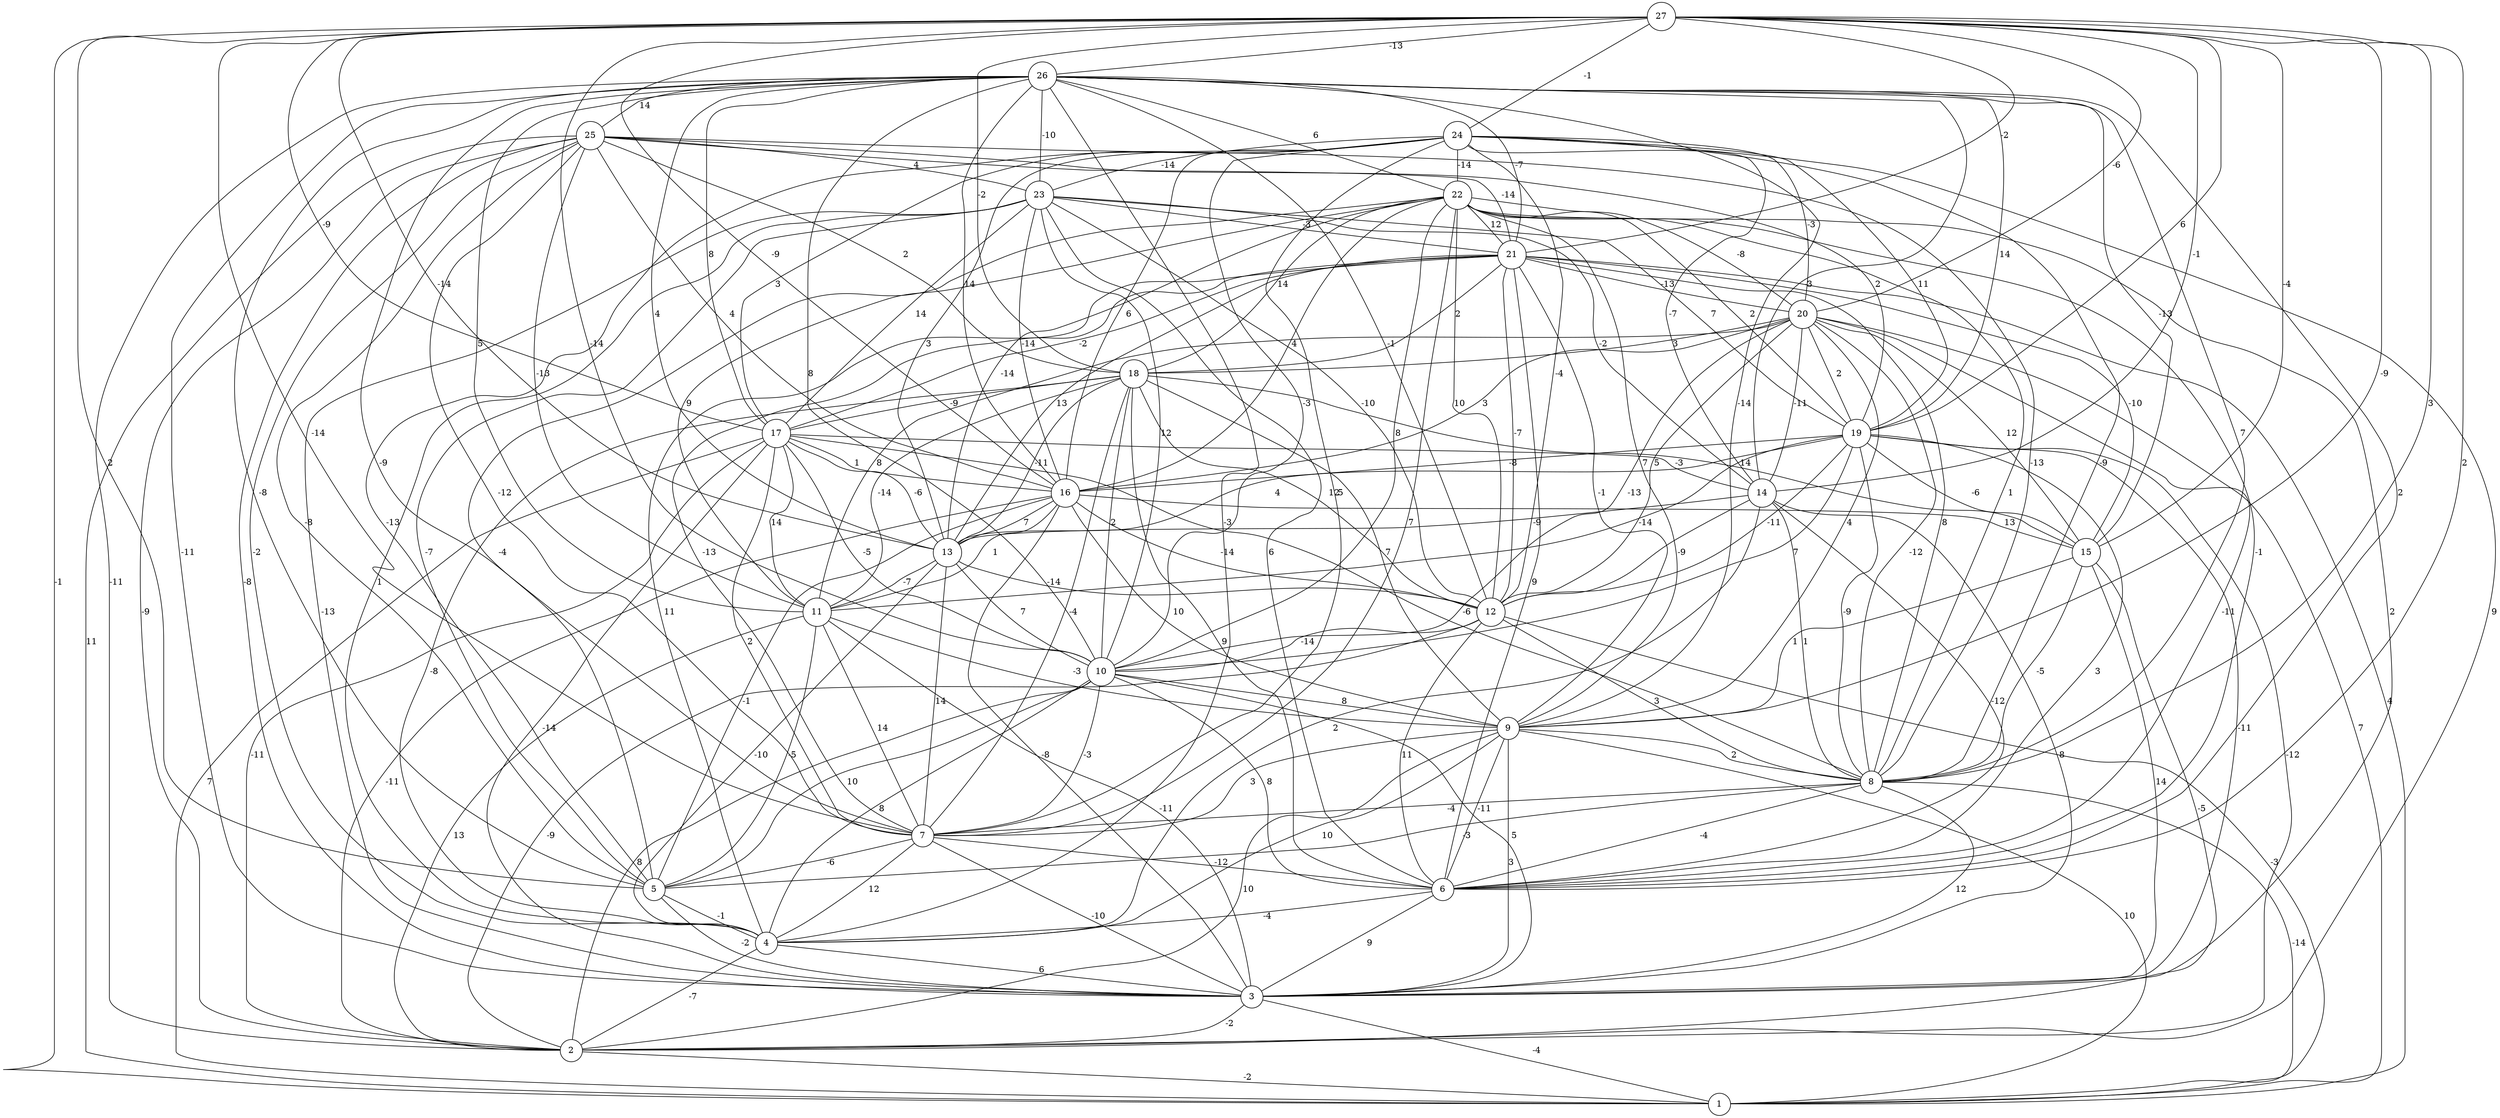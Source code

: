 graph { 
	 fontname="Helvetica,Arial,sans-serif" 
	 node [shape = circle]; 
	 27 -- 1 [label = "-1"];
	 27 -- 5 [label = "2"];
	 27 -- 6 [label = "2"];
	 27 -- 7 [label = "-14"];
	 27 -- 8 [label = "3"];
	 27 -- 9 [label = "-9"];
	 27 -- 10 [label = "-14"];
	 27 -- 13 [label = "-14"];
	 27 -- 14 [label = "-1"];
	 27 -- 15 [label = "-4"];
	 27 -- 16 [label = "-9"];
	 27 -- 17 [label = "-9"];
	 27 -- 18 [label = "-2"];
	 27 -- 19 [label = "6"];
	 27 -- 20 [label = "-6"];
	 27 -- 21 [label = "-2"];
	 27 -- 24 [label = "-1"];
	 27 -- 26 [label = "-13"];
	 26 -- 2 [label = "-11"];
	 26 -- 3 [label = "-11"];
	 26 -- 4 [label = "-3"];
	 26 -- 5 [label = "-8"];
	 26 -- 6 [label = "2"];
	 26 -- 7 [label = "-9"];
	 26 -- 8 [label = "7"];
	 26 -- 9 [label = "-14"];
	 26 -- 10 [label = "8"];
	 26 -- 11 [label = "5"];
	 26 -- 12 [label = "-1"];
	 26 -- 13 [label = "4"];
	 26 -- 14 [label = "-3"];
	 26 -- 15 [label = "-13"];
	 26 -- 16 [label = "14"];
	 26 -- 17 [label = "8"];
	 26 -- 19 [label = "14"];
	 26 -- 21 [label = "-7"];
	 26 -- 22 [label = "6"];
	 26 -- 23 [label = "-10"];
	 26 -- 25 [label = "14"];
	 25 -- 1 [label = "11"];
	 25 -- 2 [label = "-9"];
	 25 -- 3 [label = "-8"];
	 25 -- 4 [label = "-2"];
	 25 -- 5 [label = "-8"];
	 25 -- 7 [label = "-12"];
	 25 -- 8 [label = "-13"];
	 25 -- 11 [label = "-13"];
	 25 -- 16 [label = "4"];
	 25 -- 18 [label = "2"];
	 25 -- 19 [label = "2"];
	 25 -- 21 [label = "-14"];
	 25 -- 23 [label = "4"];
	 24 -- 2 [label = "9"];
	 24 -- 5 [label = "-13"];
	 24 -- 7 [label = "5"];
	 24 -- 8 [label = "-9"];
	 24 -- 10 [label = "-3"];
	 24 -- 12 [label = "-4"];
	 24 -- 13 [label = "3"];
	 24 -- 14 [label = "-7"];
	 24 -- 16 [label = "6"];
	 24 -- 17 [label = "3"];
	 24 -- 19 [label = "11"];
	 24 -- 20 [label = "-3"];
	 24 -- 22 [label = "-14"];
	 24 -- 23 [label = "-14"];
	 23 -- 3 [label = "-13"];
	 23 -- 4 [label = "1"];
	 23 -- 5 [label = "-7"];
	 23 -- 6 [label = "6"];
	 23 -- 10 [label = "12"];
	 23 -- 12 [label = "-10"];
	 23 -- 14 [label = "-2"];
	 23 -- 16 [label = "-14"];
	 23 -- 17 [label = "14"];
	 23 -- 19 [label = "7"];
	 23 -- 21 [label = "-3"];
	 22 -- 3 [label = "2"];
	 22 -- 5 [label = "-4"];
	 22 -- 6 [label = "-1"];
	 22 -- 7 [label = "7"];
	 22 -- 8 [label = "1"];
	 22 -- 9 [label = "7"];
	 22 -- 10 [label = "8"];
	 22 -- 11 [label = "9"];
	 22 -- 12 [label = "10"];
	 22 -- 13 [label = "-14"];
	 22 -- 16 [label = "4"];
	 22 -- 18 [label = "14"];
	 22 -- 19 [label = "2"];
	 22 -- 20 [label = "-8"];
	 22 -- 21 [label = "12"];
	 21 -- 1 [label = "4"];
	 21 -- 4 [label = "11"];
	 21 -- 6 [label = "9"];
	 21 -- 7 [label = "-13"];
	 21 -- 8 [label = "8"];
	 21 -- 9 [label = "-1"];
	 21 -- 12 [label = "-7"];
	 21 -- 13 [label = "13"];
	 21 -- 15 [label = "-10"];
	 21 -- 17 [label = "-2"];
	 21 -- 18 [label = "2"];
	 21 -- 20 [label = "-13"];
	 20 -- 1 [label = "7"];
	 20 -- 6 [label = "-11"];
	 20 -- 8 [label = "-12"];
	 20 -- 9 [label = "4"];
	 20 -- 10 [label = "-13"];
	 20 -- 11 [label = "8"];
	 20 -- 12 [label = "5"];
	 20 -- 14 [label = "-11"];
	 20 -- 15 [label = "12"];
	 20 -- 16 [label = "3"];
	 20 -- 18 [label = "3"];
	 20 -- 19 [label = "2"];
	 19 -- 2 [label = "-12"];
	 19 -- 3 [label = "-11"];
	 19 -- 6 [label = "3"];
	 19 -- 8 [label = "-9"];
	 19 -- 10 [label = "7"];
	 19 -- 11 [label = "-14"];
	 19 -- 12 [label = "-11"];
	 19 -- 13 [label = "4"];
	 19 -- 15 [label = "-6"];
	 19 -- 16 [label = "-8"];
	 18 -- 4 [label = "-8"];
	 18 -- 6 [label = "9"];
	 18 -- 7 [label = "-4"];
	 18 -- 9 [label = "7"];
	 18 -- 10 [label = "2"];
	 18 -- 11 [label = "-14"];
	 18 -- 12 [label = "12"];
	 18 -- 13 [label = "-11"];
	 18 -- 15 [label = "14"];
	 18 -- 17 [label = "-9"];
	 17 -- 1 [label = "7"];
	 17 -- 2 [label = "-11"];
	 17 -- 3 [label = "-14"];
	 17 -- 7 [label = "2"];
	 17 -- 8 [label = "-6"];
	 17 -- 10 [label = "-5"];
	 17 -- 11 [label = "14"];
	 17 -- 13 [label = "-6"];
	 17 -- 14 [label = "-3"];
	 17 -- 16 [label = "1"];
	 16 -- 2 [label = "-11"];
	 16 -- 3 [label = "-8"];
	 16 -- 5 [label = "-1"];
	 16 -- 9 [label = "10"];
	 16 -- 11 [label = "1"];
	 16 -- 12 [label = "-14"];
	 16 -- 13 [label = "7"];
	 16 -- 15 [label = "13"];
	 15 -- 2 [label = "-5"];
	 15 -- 3 [label = "14"];
	 15 -- 8 [label = "-5"];
	 15 -- 9 [label = "1"];
	 14 -- 3 [label = "8"];
	 14 -- 4 [label = "2"];
	 14 -- 6 [label = "-12"];
	 14 -- 8 [label = "1"];
	 14 -- 12 [label = "-9"];
	 14 -- 13 [label = "-9"];
	 13 -- 4 [label = "-10"];
	 13 -- 7 [label = "14"];
	 13 -- 10 [label = "7"];
	 13 -- 11 [label = "-7"];
	 13 -- 12 [label = "-14"];
	 12 -- 1 [label = "-3"];
	 12 -- 2 [label = "-9"];
	 12 -- 6 [label = "11"];
	 12 -- 8 [label = "3"];
	 12 -- 10 [label = "-14"];
	 11 -- 2 [label = "13"];
	 11 -- 3 [label = "-11"];
	 11 -- 5 [label = "-5"];
	 11 -- 7 [label = "14"];
	 11 -- 9 [label = "-3"];
	 10 -- 2 [label = "8"];
	 10 -- 3 [label = "5"];
	 10 -- 4 [label = "8"];
	 10 -- 5 [label = "10"];
	 10 -- 6 [label = "8"];
	 10 -- 7 [label = "-3"];
	 10 -- 9 [label = "8"];
	 9 -- 1 [label = "10"];
	 9 -- 2 [label = "10"];
	 9 -- 3 [label = "3"];
	 9 -- 4 [label = "10"];
	 9 -- 6 [label = "-11"];
	 9 -- 7 [label = "3"];
	 9 -- 8 [label = "2"];
	 8 -- 1 [label = "-14"];
	 8 -- 3 [label = "12"];
	 8 -- 5 [label = "-3"];
	 8 -- 6 [label = "-4"];
	 8 -- 7 [label = "-4"];
	 7 -- 3 [label = "-10"];
	 7 -- 4 [label = "12"];
	 7 -- 5 [label = "-6"];
	 7 -- 6 [label = "-12"];
	 6 -- 3 [label = "9"];
	 6 -- 4 [label = "-4"];
	 5 -- 3 [label = "-2"];
	 5 -- 4 [label = "-1"];
	 4 -- 2 [label = "-7"];
	 4 -- 3 [label = "6"];
	 3 -- 1 [label = "-4"];
	 3 -- 2 [label = "-2"];
	 2 -- 1 [label = "-2"];
	 1;
	 2;
	 3;
	 4;
	 5;
	 6;
	 7;
	 8;
	 9;
	 10;
	 11;
	 12;
	 13;
	 14;
	 15;
	 16;
	 17;
	 18;
	 19;
	 20;
	 21;
	 22;
	 23;
	 24;
	 25;
	 26;
	 27;
}
